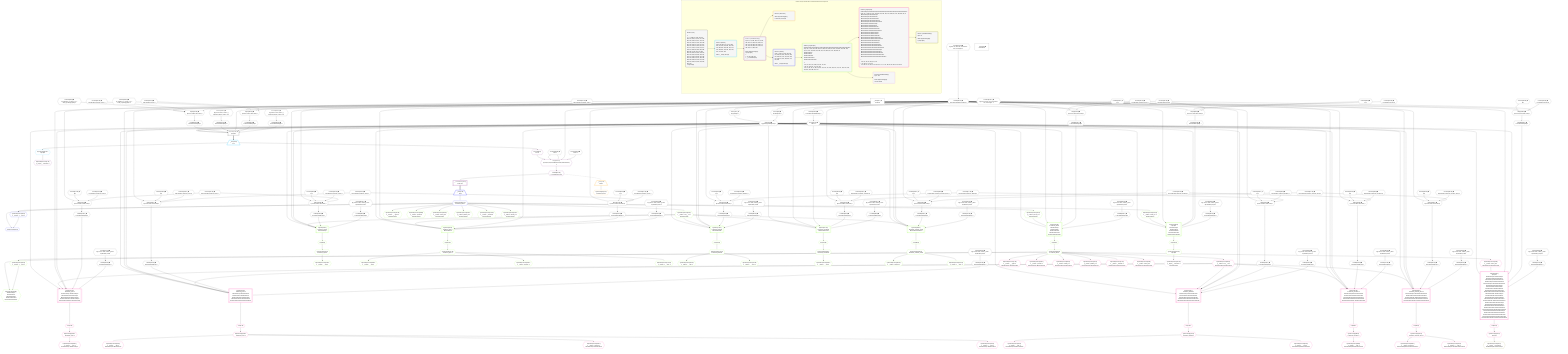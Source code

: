 %%{init: {'themeVariables': { 'fontSize': '12px'}}}%%
graph TD
    classDef path fill:#eee,stroke:#000,color:#000
    classDef plan fill:#fff,stroke-width:1px,color:#000
    classDef itemplan fill:#fff,stroke-width:2px,color:#000
    classDef unbatchedplan fill:#dff,stroke-width:1px,color:#000
    classDef sideeffectplan fill:#fcc,stroke-width:2px,color:#000
    classDef bucket fill:#f6f6f6,color:#000,stroke-width:2px,text-align:left


    %% plan dependencies
    PgSelect6[["PgSelect[6∈0] ➊<br />ᐸpeopleᐳ"]]:::plan
    Object9{{"Object[9∈0] ➊<br />ᐸ{pgSettings,withPgClient}ᐳ"}}:::plan
    Access344{{"Access[344∈0] ➊<br />ᐸ343.0ᐳ"}}:::plan
    Lambda544{{"Lambda[544∈0] ➊<br />ᐸcalculateOrderBySQLᐳ"}}:::plan
    Lambda549{{"Lambda[549∈0] ➊<br />ᐸcalculateOrderBySQLᐳ"}}:::plan
    Lambda340{{"Lambda[340∈0] ➊<br />ᐸcalculateShouldReverseOrderᐳ"}}:::plan
    Lambda564{{"Lambda[564∈0] ➊<br />ᐸcalculateOrderBySQLᐳ"}}:::plan
    Lambda569{{"Lambda[569∈0] ➊<br />ᐸcalculateOrderBySQLᐳ"}}:::plan
    Object9 & Access344 & Lambda544 & Lambda549 & Lambda340 & Access344 & Lambda564 & Lambda569 --> PgSelect6
    Object348{{"Object[348∈0] ➊<br />ᐸ{reverse,orders,alias,codec}ᐳ"}}:::plan
    Constant345{{"Constant[345∈0] ➊<br />ᐸ[]ᐳ"}}:::plan
    Constant346{{"Constant[346∈0] ➊<br />ᐸsql.identifier(”relational_topics”)ᐳ"}}:::plan
    Constant347{{"Constant[347∈0] ➊<br />ᐸRecordCodec(relational_topics)ᐳ"}}:::plan
    Lambda340 & Constant345 & Constant346 & Constant347 --> Object348
    Object363{{"Object[363∈0] ➊<br />ᐸ{reverse,orders,alias,codec}ᐳ"}}:::plan
    Constant360{{"Constant[360∈0] ➊<br />ᐸ[]ᐳ"}}:::plan
    Constant361{{"Constant[361∈0] ➊<br />ᐸsql.identifier(”relational_posts”)ᐳ"}}:::plan
    Constant362{{"Constant[362∈0] ➊<br />ᐸRecordCodec(relational_posts)ᐳ"}}:::plan
    Lambda340 & Constant360 & Constant361 & Constant362 --> Object363
    Object378{{"Object[378∈0] ➊<br />ᐸ{reverse,orders,alias,codec}ᐳ"}}:::plan
    Constant375{{"Constant[375∈0] ➊<br />ᐸ[]ᐳ"}}:::plan
    Constant376{{"Constant[376∈0] ➊<br />ᐸsql.identifier(”relational_dividers”)ᐳ"}}:::plan
    Constant377{{"Constant[377∈0] ➊<br />ᐸRecordCodec(relational_dividers)ᐳ"}}:::plan
    Lambda340 & Constant375 & Constant376 & Constant377 --> Object378
    Object393{{"Object[393∈0] ➊<br />ᐸ{reverse,orders,alias,codec}ᐳ"}}:::plan
    Constant390{{"Constant[390∈0] ➊<br />ᐸ[]ᐳ"}}:::plan
    Constant391{{"Constant[391∈0] ➊<br />ᐸsql.identifier(”relational_checklists”)ᐳ"}}:::plan
    Constant392{{"Constant[392∈0] ➊<br />ᐸRecordCodec(relational_checklists)ᐳ"}}:::plan
    Lambda340 & Constant390 & Constant391 & Constant392 --> Object393
    Object408{{"Object[408∈0] ➊<br />ᐸ{reverse,orders,alias,codec}ᐳ"}}:::plan
    Constant405{{"Constant[405∈0] ➊<br />ᐸ[]ᐳ"}}:::plan
    Constant406{{"Constant[406∈0] ➊<br />ᐸsql.identifier(”relational_checklist_items”)ᐳ"}}:::plan
    Constant407{{"Constant[407∈0] ➊<br />ᐸRecordCodec(relational_checklist_items)ᐳ"}}:::plan
    Lambda340 & Constant405 & Constant406 & Constant407 --> Object408
    Object423{{"Object[423∈0] ➊<br />ᐸ{reverse,orders,alias,codec}ᐳ"}}:::plan
    Constant420{{"Constant[420∈0] ➊<br />ᐸ[]ᐳ"}}:::plan
    Constant421{{"Constant[421∈0] ➊<br />ᐸsql.identifier(”relational_topics”)ᐳ"}}:::plan
    Lambda340 & Constant420 & Constant421 & Constant347 --> Object423
    Object438{{"Object[438∈0] ➊<br />ᐸ{reverse,orders,alias,codec}ᐳ"}}:::plan
    Constant435{{"Constant[435∈0] ➊<br />ᐸ[]ᐳ"}}:::plan
    Constant436{{"Constant[436∈0] ➊<br />ᐸsql.identifier(”relational_posts”)ᐳ"}}:::plan
    Lambda340 & Constant435 & Constant436 & Constant362 --> Object438
    Object453{{"Object[453∈0] ➊<br />ᐸ{reverse,orders,alias,codec}ᐳ"}}:::plan
    Constant450{{"Constant[450∈0] ➊<br />ᐸ[]ᐳ"}}:::plan
    Constant451{{"Constant[451∈0] ➊<br />ᐸsql.identifier(”relational_dividers”)ᐳ"}}:::plan
    Lambda340 & Constant450 & Constant451 & Constant377 --> Object453
    Object468{{"Object[468∈0] ➊<br />ᐸ{reverse,orders,alias,codec}ᐳ"}}:::plan
    Constant465{{"Constant[465∈0] ➊<br />ᐸ[]ᐳ"}}:::plan
    Constant466{{"Constant[466∈0] ➊<br />ᐸsql.identifier(”relational_checklists”)ᐳ"}}:::plan
    Lambda340 & Constant465 & Constant466 & Constant392 --> Object468
    Object483{{"Object[483∈0] ➊<br />ᐸ{reverse,orders,alias,codec}ᐳ"}}:::plan
    Constant480{{"Constant[480∈0] ➊<br />ᐸ[]ᐳ"}}:::plan
    Constant481{{"Constant[481∈0] ➊<br />ᐸsql.identifier(”relational_checklist_items”)ᐳ"}}:::plan
    Lambda340 & Constant480 & Constant481 & Constant407 --> Object483
    Object498{{"Object[498∈0] ➊<br />ᐸ{reverse,orders,alias,codec}ᐳ"}}:::plan
    Constant495{{"Constant[495∈0] ➊<br />ᐸ[]ᐳ"}}:::plan
    Constant496{{"Constant[496∈0] ➊<br />ᐸsql.identifier(”people”)ᐳ"}}:::plan
    Constant497{{"Constant[497∈0] ➊<br />ᐸRecordCodec(people)ᐳ"}}:::plan
    Lambda340 & Constant495 & Constant496 & Constant497 --> Object498
    Object513{{"Object[513∈0] ➊<br />ᐸ{reverse,orders,alias,codec}ᐳ"}}:::plan
    Constant510{{"Constant[510∈0] ➊<br />ᐸ[]ᐳ"}}:::plan
    Constant511{{"Constant[511∈0] ➊<br />ᐸsql.identifier(”relational_items”)ᐳ"}}:::plan
    Constant512{{"Constant[512∈0] ➊<br />ᐸRecordCodec(relational_items)ᐳ"}}:::plan
    Lambda340 & Constant510 & Constant511 & Constant512 --> Object513
    Object528{{"Object[528∈0] ➊<br />ᐸ{reverse,orders,alias,codec}ᐳ"}}:::plan
    Constant525{{"Constant[525∈0] ➊<br />ᐸ[]ᐳ"}}:::plan
    Constant526{{"Constant[526∈0] ➊<br />ᐸsql.identifier(”people”)ᐳ"}}:::plan
    Lambda340 & Constant525 & Constant526 & Constant497 --> Object528
    Object543{{"Object[543∈0] ➊<br />ᐸ{reverse,orders,alias,codec}ᐳ"}}:::plan
    Constant540{{"Constant[540∈0] ➊<br />ᐸ[ { fragment: { n: [Array], f: 0, c: 266, [Symbol(pg-sql2-tyᐳ"}}:::plan
    Constant541{{"Constant[541∈0] ➊<br />ᐸsql.identifier(”relational_items”)ᐳ"}}:::plan
    Lambda340 & Constant540 & Constant541 & Constant512 --> Object543
    Object563{{"Object[563∈0] ➊<br />ᐸ{reverse,orders,alias,codec}ᐳ"}}:::plan
    Constant560{{"Constant[560∈0] ➊<br />ᐸ[ { fragment: { n: [Array], f: 0, c: 1024, [Symbol(pg-sql2-tᐳ"}}:::plan
    Constant561{{"Constant[561∈0] ➊<br />ᐸsql.identifier(”people”)ᐳ"}}:::plan
    Lambda340 & Constant560 & Constant561 & Constant497 --> Object563
    Access7{{"Access[7∈0] ➊<br />ᐸ2.pgSettingsᐳ"}}:::plan
    Access8{{"Access[8∈0] ➊<br />ᐸ2.withPgClientᐳ"}}:::plan
    Access7 & Access8 --> Object9
    __Value2["__Value[2∈0] ➊<br />ᐸcontextᐳ"]:::plan
    __Value2 --> Access7
    __Value2 --> Access8
    Constant570{{"Constant[570∈0] ➊<br />ᐸ§{ first: null, last: null, cursorLower: null, cursorUpper: ᐳ"}}:::plan
    Constant570 --> Lambda340
    Lambda343{{"Lambda[343∈0] ➊<br />ᐸcalculateLimitAndOffsetSQLᐳ"}}:::plan
    Constant571{{"Constant[571∈0] ➊<br />ᐸ§{ first: null, last: null, cursorLower: null, cursorUpper: ᐳ"}}:::plan
    Constant571 --> Lambda343
    Lambda343 --> Access344
    Lambda349{{"Lambda[349∈0] ➊<br />ᐸcalculateOrderBySQLᐳ"}}:::plan
    Object348 --> Lambda349
    Lambda354{{"Lambda[354∈0] ➊<br />ᐸcalculateOrderBySQLᐳ"}}:::plan
    Constant572{{"Constant[572∈0] ➊<br />ᐸ§{ reverse: false, orders: [], alias: sql.identifier(”relatiᐳ"}}:::plan
    Constant572 --> Lambda354
    Lambda364{{"Lambda[364∈0] ➊<br />ᐸcalculateOrderBySQLᐳ"}}:::plan
    Object363 --> Lambda364
    Lambda369{{"Lambda[369∈0] ➊<br />ᐸcalculateOrderBySQLᐳ"}}:::plan
    Constant573{{"Constant[573∈0] ➊<br />ᐸ§{ reverse: false, orders: [], alias: sql.identifier(”relatiᐳ"}}:::plan
    Constant573 --> Lambda369
    Lambda379{{"Lambda[379∈0] ➊<br />ᐸcalculateOrderBySQLᐳ"}}:::plan
    Object378 --> Lambda379
    Lambda384{{"Lambda[384∈0] ➊<br />ᐸcalculateOrderBySQLᐳ"}}:::plan
    Constant574{{"Constant[574∈0] ➊<br />ᐸ§{ reverse: false, orders: [], alias: sql.identifier(”relatiᐳ"}}:::plan
    Constant574 --> Lambda384
    Lambda394{{"Lambda[394∈0] ➊<br />ᐸcalculateOrderBySQLᐳ"}}:::plan
    Object393 --> Lambda394
    Lambda399{{"Lambda[399∈0] ➊<br />ᐸcalculateOrderBySQLᐳ"}}:::plan
    Constant575{{"Constant[575∈0] ➊<br />ᐸ§{ reverse: false, orders: [], alias: sql.identifier(”relatiᐳ"}}:::plan
    Constant575 --> Lambda399
    Lambda409{{"Lambda[409∈0] ➊<br />ᐸcalculateOrderBySQLᐳ"}}:::plan
    Object408 --> Lambda409
    Lambda414{{"Lambda[414∈0] ➊<br />ᐸcalculateOrderBySQLᐳ"}}:::plan
    Constant576{{"Constant[576∈0] ➊<br />ᐸ§{ reverse: false, orders: [], alias: sql.identifier(”relatiᐳ"}}:::plan
    Constant576 --> Lambda414
    Lambda424{{"Lambda[424∈0] ➊<br />ᐸcalculateOrderBySQLᐳ"}}:::plan
    Object423 --> Lambda424
    Lambda429{{"Lambda[429∈0] ➊<br />ᐸcalculateOrderBySQLᐳ"}}:::plan
    Constant577{{"Constant[577∈0] ➊<br />ᐸ§{ reverse: false, orders: [], alias: sql.identifier(”relatiᐳ"}}:::plan
    Constant577 --> Lambda429
    Lambda439{{"Lambda[439∈0] ➊<br />ᐸcalculateOrderBySQLᐳ"}}:::plan
    Object438 --> Lambda439
    Lambda444{{"Lambda[444∈0] ➊<br />ᐸcalculateOrderBySQLᐳ"}}:::plan
    Constant578{{"Constant[578∈0] ➊<br />ᐸ§{ reverse: false, orders: [], alias: sql.identifier(”relatiᐳ"}}:::plan
    Constant578 --> Lambda444
    Lambda454{{"Lambda[454∈0] ➊<br />ᐸcalculateOrderBySQLᐳ"}}:::plan
    Object453 --> Lambda454
    Lambda459{{"Lambda[459∈0] ➊<br />ᐸcalculateOrderBySQLᐳ"}}:::plan
    Constant579{{"Constant[579∈0] ➊<br />ᐸ§{ reverse: false, orders: [], alias: sql.identifier(”relatiᐳ"}}:::plan
    Constant579 --> Lambda459
    Lambda469{{"Lambda[469∈0] ➊<br />ᐸcalculateOrderBySQLᐳ"}}:::plan
    Object468 --> Lambda469
    Lambda474{{"Lambda[474∈0] ➊<br />ᐸcalculateOrderBySQLᐳ"}}:::plan
    Constant580{{"Constant[580∈0] ➊<br />ᐸ§{ reverse: false, orders: [], alias: sql.identifier(”relatiᐳ"}}:::plan
    Constant580 --> Lambda474
    Lambda484{{"Lambda[484∈0] ➊<br />ᐸcalculateOrderBySQLᐳ"}}:::plan
    Object483 --> Lambda484
    Lambda489{{"Lambda[489∈0] ➊<br />ᐸcalculateOrderBySQLᐳ"}}:::plan
    Constant581{{"Constant[581∈0] ➊<br />ᐸ§{ reverse: false, orders: [], alias: sql.identifier(”relatiᐳ"}}:::plan
    Constant581 --> Lambda489
    Lambda499{{"Lambda[499∈0] ➊<br />ᐸcalculateOrderBySQLᐳ"}}:::plan
    Object498 --> Lambda499
    Lambda504{{"Lambda[504∈0] ➊<br />ᐸcalculateOrderBySQLᐳ"}}:::plan
    Constant582{{"Constant[582∈0] ➊<br />ᐸ§{ reverse: false, orders: [], alias: sql.identifier(”peopleᐳ"}}:::plan
    Constant582 --> Lambda504
    Lambda514{{"Lambda[514∈0] ➊<br />ᐸcalculateOrderBySQLᐳ"}}:::plan
    Object513 --> Lambda514
    Lambda519{{"Lambda[519∈0] ➊<br />ᐸcalculateOrderBySQLᐳ"}}:::plan
    Constant583{{"Constant[583∈0] ➊<br />ᐸ§{ reverse: false, orders: [], alias: sql.identifier(”relatiᐳ"}}:::plan
    Constant583 --> Lambda519
    Lambda529{{"Lambda[529∈0] ➊<br />ᐸcalculateOrderBySQLᐳ"}}:::plan
    Object528 --> Lambda529
    Lambda534{{"Lambda[534∈0] ➊<br />ᐸcalculateOrderBySQLᐳ"}}:::plan
    Constant584{{"Constant[584∈0] ➊<br />ᐸ§{ reverse: false, orders: [], alias: sql.identifier(”peopleᐳ"}}:::plan
    Constant584 --> Lambda534
    Object543 --> Lambda544
    Constant585{{"Constant[585∈0] ➊<br />ᐸ§{ reverse: false, orders: [ { fragment: [Object], codec: Coᐳ"}}:::plan
    Constant585 --> Lambda549
    Object563 --> Lambda564
    Constant586{{"Constant[586∈0] ➊<br />ᐸ§{ reverse: false, orders: [ { fragment: [Object], codec: Coᐳ"}}:::plan
    Constant586 --> Lambda569
    __Value4["__Value[4∈0] ➊<br />ᐸrootValueᐳ"]:::plan
    Constant338{{"Constant[338∈0] ➊<br />ᐸnullᐳ"}}:::plan
    Constant341{{"Constant[341∈0] ➊<br />ᐸfalseᐳ"}}:::plan
    __Item10[/"__Item[10∈1]<br />ᐸ6ᐳ"\]:::itemplan
    PgSelect6 ==> __Item10
    PgSelectSingle11{{"PgSelectSingle[11∈1]<br />ᐸpeopleᐳ"}}:::plan
    __Item10 --> PgSelectSingle11
    Object553{{"Object[553∈2]<br />ᐸ{rows,first,last,shouldReverseOrder,fetchOneExtra}ᐳ"}}:::plan
    Access551{{"Access[551∈2]<br />ᐸ10.1ᐳ"}}:::plan
    Access551 & Constant338 & Constant338 & Lambda340 & Constant341 --> Object553
    PgClassExpression12{{"PgClassExpression[12∈2]<br />ᐸ__people__.”username”ᐳ"}}:::plan
    PgSelectSingle11 --> PgClassExpression12
    __ListTransform18[["__ListTransform[18∈2]<br />ᐸeach:14ᐳ"]]:::plan
    Lambda554{{"Lambda[554∈2]<br />ᐸreverseIfNecessaryᐳ"}}:::plan
    Lambda554 --> __ListTransform18
    __Item10 --> Access551
    Object553 --> Lambda554
    __Item19[/"__Item[19∈3]<br />ᐸ554ᐳ"\]:::itemplan
    Lambda554 -.-> __Item19
    PgSelectSingle20{{"PgSelectSingle[20∈3]<br />ᐸrelational_itemsᐳ"}}:::plan
    __Item19 --> PgSelectSingle20
    PgPolymorphic24{{"PgPolymorphic[24∈4]"}}:::plan
    PgSelectSingle22{{"PgSelectSingle[22∈4]<br />ᐸrelational_itemsᐳ"}}:::plan
    PgClassExpression23{{"PgClassExpression[23∈4]<br />ᐸ__relation...s__.”type”ᐳ"}}:::plan
    PgSelectSingle22 & PgClassExpression23 --> PgPolymorphic24
    __Item21[/"__Item[21∈4]<br />ᐸ18ᐳ"\]:::itemplan
    __ListTransform18 ==> __Item21
    __Item21 --> PgSelectSingle22
    PgSelectSingle22 --> PgClassExpression23
    PgSelect26[["PgSelect[26∈5]<br />ᐸrelational_topicsᐳ<br />ᐳRelationalTopic"]]:::plan
    PgClassExpression25{{"PgClassExpression[25∈5]<br />ᐸ__relation...ems__.”id”ᐳ<br />ᐳRelationalTopic"}}:::plan
    Object9 & PgClassExpression25 & Lambda340 & Access344 & Lambda349 & Lambda354 --> PgSelect26
    PgSelect33[["PgSelect[33∈5]<br />ᐸrelational_itemsᐳ<br />ᐳRelationalTopic<br />ᐳRelationalPost<br />ᐳRelationalDivider<br />ᐳRelationalChecklist<br />ᐳRelationalChecklistItem"]]:::plan
    PgClassExpression32{{"PgClassExpression[32∈5]<br />ᐸ__relation...parent_id”ᐳ<br />ᐳRelationalTopic"}}:::plan
    Object9 & PgClassExpression32 & Lambda340 & Access344 & Lambda514 & Lambda519 --> PgSelect33
    PgSelect103[["PgSelect[103∈5]<br />ᐸpeopleᐳ<br />ᐳRelationalTopic<br />ᐳRelationalPost<br />ᐳRelationalDivider<br />ᐳRelationalChecklist<br />ᐳRelationalChecklistItem"]]:::plan
    PgClassExpression102{{"PgClassExpression[102∈5]<br />ᐸ__relation...author_id”ᐳ<br />ᐳRelationalTopic"}}:::plan
    Object9 & PgClassExpression102 & Lambda340 & Access344 & Lambda529 & Lambda534 --> PgSelect103
    PgSelect114[["PgSelect[114∈5]<br />ᐸrelational_postsᐳ<br />ᐳRelationalPost"]]:::plan
    Object9 & PgClassExpression25 & Lambda340 & Access344 & Lambda364 & Lambda369 --> PgSelect114
    PgSelect171[["PgSelect[171∈5]<br />ᐸrelational_dividersᐳ<br />ᐳRelationalDivider"]]:::plan
    Object9 & PgClassExpression25 & Lambda340 & Access344 & Lambda379 & Lambda384 --> PgSelect171
    PgSelect227[["PgSelect[227∈5]<br />ᐸrelational_checklistsᐳ<br />ᐳRelationalChecklist"]]:::plan
    Object9 & PgClassExpression25 & Lambda340 & Access344 & Lambda394 & Lambda399 --> PgSelect227
    PgSelect282[["PgSelect[282∈5]<br />ᐸrelational_checklist_itemsᐳ<br />ᐳRelationalChecklistItem"]]:::plan
    Object9 & PgClassExpression25 & Lambda340 & Access344 & Lambda409 & Lambda414 --> PgSelect282
    PgPolymorphic38{{"PgPolymorphic[38∈5]<br />ᐳRelationalTopic<br />ᐳRelationalPost<br />ᐳRelationalDivider<br />ᐳRelationalChecklist<br />ᐳRelationalChecklistItem"}}:::plan
    PgSelectSingle36{{"PgSelectSingle[36∈5]<br />ᐸrelational_itemsᐳ"}}:::plan
    PgClassExpression37{{"PgClassExpression[37∈5]<br />ᐸ__relation...s__.”type”ᐳ"}}:::plan
    PgSelectSingle36 & PgClassExpression37 --> PgPolymorphic38
    PgSelectSingle22 --> PgClassExpression25
    First30{{"First[30∈5]"}}:::plan
    PgSelect26 --> First30
    PgSelectSingle31{{"PgSelectSingle[31∈5]<br />ᐸrelational_topicsᐳ"}}:::plan
    First30 --> PgSelectSingle31
    PgSelectSingle22 --> PgClassExpression32
    First35{{"First[35∈5]"}}:::plan
    PgSelect33 --> First35
    First35 --> PgSelectSingle36
    PgSelectSingle36 --> PgClassExpression37
    PgClassExpression101{{"PgClassExpression[101∈5]<br />ᐸ__relation...__.”type2”ᐳ<br />ᐳRelationalTopic"}}:::plan
    PgSelectSingle22 --> PgClassExpression101
    PgSelectSingle22 --> PgClassExpression102
    First105{{"First[105∈5]"}}:::plan
    PgSelect103 --> First105
    PgSelectSingle106{{"PgSelectSingle[106∈5]<br />ᐸpeopleᐳ"}}:::plan
    First105 --> PgSelectSingle106
    PgClassExpression108{{"PgClassExpression[108∈5]<br />ᐸ__relation...”position”ᐳ<br />ᐳRelationalTopic"}}:::plan
    PgSelectSingle22 --> PgClassExpression108
    PgClassExpression109{{"PgClassExpression[109∈5]<br />ᐸ__relation...reated_at”ᐳ<br />ᐳRelationalTopic"}}:::plan
    PgSelectSingle22 --> PgClassExpression109
    PgClassExpression110{{"PgClassExpression[110∈5]<br />ᐸ__relation...pdated_at”ᐳ<br />ᐳRelationalTopic"}}:::plan
    PgSelectSingle22 --> PgClassExpression110
    PgClassExpression111{{"PgClassExpression[111∈5]<br />ᐸ__relation..._archived”ᐳ<br />ᐳRelationalTopic"}}:::plan
    PgSelectSingle22 --> PgClassExpression111
    PgClassExpression112{{"PgClassExpression[112∈5]<br />ᐸ__relation...chived_at”ᐳ<br />ᐳRelationalTopic"}}:::plan
    PgSelectSingle22 --> PgClassExpression112
    PgClassExpression113{{"PgClassExpression[113∈5]<br />ᐸ__relation...__.”title”ᐳ"}}:::plan
    PgSelectSingle31 --> PgClassExpression113
    First116{{"First[116∈5]"}}:::plan
    PgSelect114 --> First116
    PgSelectSingle117{{"PgSelectSingle[117∈5]<br />ᐸrelational_postsᐳ"}}:::plan
    First116 --> PgSelectSingle117
    PgClassExpression168{{"PgClassExpression[168∈5]<br />ᐸ__relation...__.”title”ᐳ"}}:::plan
    PgSelectSingle117 --> PgClassExpression168
    PgClassExpression169{{"PgClassExpression[169∈5]<br />ᐸ__relation...scription”ᐳ"}}:::plan
    PgSelectSingle117 --> PgClassExpression169
    PgClassExpression170{{"PgClassExpression[170∈5]<br />ᐸ__relation...s__.”note”ᐳ"}}:::plan
    PgSelectSingle117 --> PgClassExpression170
    First173{{"First[173∈5]"}}:::plan
    PgSelect171 --> First173
    PgSelectSingle174{{"PgSelectSingle[174∈5]<br />ᐸrelational_dividersᐳ"}}:::plan
    First173 --> PgSelectSingle174
    PgClassExpression225{{"PgClassExpression[225∈5]<br />ᐸ__relation...__.”title”ᐳ"}}:::plan
    PgSelectSingle174 --> PgClassExpression225
    PgClassExpression226{{"PgClassExpression[226∈5]<br />ᐸ__relation...__.”color”ᐳ"}}:::plan
    PgSelectSingle174 --> PgClassExpression226
    First229{{"First[229∈5]"}}:::plan
    PgSelect227 --> First229
    PgSelectSingle230{{"PgSelectSingle[230∈5]<br />ᐸrelational_checklistsᐳ"}}:::plan
    First229 --> PgSelectSingle230
    PgClassExpression281{{"PgClassExpression[281∈5]<br />ᐸ__relation...__.”title”ᐳ"}}:::plan
    PgSelectSingle230 --> PgClassExpression281
    First284{{"First[284∈5]"}}:::plan
    PgSelect282 --> First284
    PgSelectSingle285{{"PgSelectSingle[285∈5]<br />ᐸrelational_checklist_itemsᐳ"}}:::plan
    First284 --> PgSelectSingle285
    PgClassExpression336{{"PgClassExpression[336∈5]<br />ᐸ__relation...scription”ᐳ"}}:::plan
    PgSelectSingle285 --> PgClassExpression336
    PgClassExpression337{{"PgClassExpression[337∈5]<br />ᐸ__relation...s__.”note”ᐳ"}}:::plan
    PgSelectSingle285 --> PgClassExpression337
    PgSelect40[["PgSelect[40∈6]<br />ᐸrelational_topicsᐳ<br />ᐳRelationalTopicᐳRelationalTopic<br />ᐳRelationalPostᐳRelationalTopic<br />ᐳRelationalDividerᐳRelationalTopic<br />ᐳRelationalChecklistᐳRelationalTopic<br />ᐳRelationalChecklistItemᐳRelationalTopic"]]:::plan
    PgClassExpression39{{"PgClassExpression[39∈6]<br />ᐸ__relation...ems__.”id”ᐳ<br />ᐳRelationalTopicᐳRelationalTopic"}}:::plan
    Object9 & PgClassExpression39 & Lambda340 & Access344 & Lambda424 & Lambda429 --> PgSelect40
    PgSelect49[["PgSelect[49∈6]<br />ᐸpeopleᐳ<br />ᐳRelationalTopicᐳRelationalTopic<br />ᐳRelationalTopicᐳRelationalPost<br />ᐳRelationalTopicᐳRelationalDivider<br />ᐳRelationalTopicᐳRelationalChecklist<br />ᐳRelationalTopicᐳRelationalChecklistItem<br />ᐳRelationalPostᐳRelationalTopic<br />ᐳRelationalPostᐳRelationalPost<br />ᐳRelationalPostᐳRelationalDivider<br />ᐳRelationalPostᐳRelationalChecklist<br />ᐳRelationalPostᐳRelationalChecklistItem<br />ᐳRelationalDividerᐳRelationalTopic<br />ᐳRelationalDividerᐳRelationalPost<br />ᐳRelationalDividerᐳRelationalDivider<br />ᐳRelationalDividerᐳRelationalChecklist<br />ᐳRelationalDividerᐳRelationalChecklistItem<br />ᐳRelationalChecklistᐳRelationalTopic<br />ᐳRelationalChecklistᐳRelationalPost<br />ᐳRelationalChecklistᐳRelationalDivider<br />ᐳRelationalChecklistᐳRelationalChecklist<br />ᐳRelationalChecklistᐳRelationalChecklistItem<br />ᐳRelationalChecklistItemᐳRelationalTopic<br />ᐳRelationalChecklistItemᐳRelationalPost<br />ᐳRelationalChecklistItemᐳRelationalDivider<br />ᐳRelationalChecklistItemᐳRelationalChecklist<br />ᐳRelationalChecklistItemᐳRelationalChecklistItem"]]:::plan
    PgClassExpression48{{"PgClassExpression[48∈6]<br />ᐸ__relation...author_id”ᐳ<br />ᐳRelationalTopicᐳRelationalTopic"}}:::plan
    Object9 & PgClassExpression48 & Lambda340 & Access344 & Lambda499 & Lambda504 --> PgSelect49
    PgSelect60[["PgSelect[60∈6]<br />ᐸrelational_postsᐳ<br />ᐳRelationalTopicᐳRelationalPost<br />ᐳRelationalPostᐳRelationalPost<br />ᐳRelationalDividerᐳRelationalPost<br />ᐳRelationalChecklistᐳRelationalPost<br />ᐳRelationalChecklistItemᐳRelationalPost"]]:::plan
    Object9 & PgClassExpression39 & Lambda340 & Access344 & Lambda439 & Lambda444 --> PgSelect60
    PgSelect71[["PgSelect[71∈6]<br />ᐸrelational_dividersᐳ<br />ᐳRelationalTopicᐳRelationalDivider<br />ᐳRelationalPostᐳRelationalDivider<br />ᐳRelationalDividerᐳRelationalDivider<br />ᐳRelationalChecklistᐳRelationalDivider<br />ᐳRelationalChecklistItemᐳRelationalDivider"]]:::plan
    Object9 & PgClassExpression39 & Lambda340 & Access344 & Lambda454 & Lambda459 --> PgSelect71
    PgSelect81[["PgSelect[81∈6]<br />ᐸrelational_checklistsᐳ<br />ᐳRelationalTopicᐳRelationalChecklist<br />ᐳRelationalPostᐳRelationalChecklist<br />ᐳRelationalDividerᐳRelationalChecklist<br />ᐳRelationalChecklistᐳRelationalChecklist<br />ᐳRelationalChecklistItemᐳRelationalChecklist"]]:::plan
    Object9 & PgClassExpression39 & Lambda340 & Access344 & Lambda469 & Lambda474 --> PgSelect81
    PgSelect90[["PgSelect[90∈6]<br />ᐸrelational_checklist_itemsᐳ<br />ᐳRelationalTopicᐳRelationalChecklistItem<br />ᐳRelationalPostᐳRelationalChecklistItem<br />ᐳRelationalDividerᐳRelationalChecklistItem<br />ᐳRelationalChecklistᐳRelationalChecklistItem<br />ᐳRelationalChecklistItemᐳRelationalChecklistItem"]]:::plan
    Object9 & PgClassExpression39 & Lambda340 & Access344 & Lambda484 & Lambda489 --> PgSelect90
    PgSelectSingle36 --> PgClassExpression39
    First44{{"First[44∈6]"}}:::plan
    PgSelect40 --> First44
    PgSelectSingle45{{"PgSelectSingle[45∈6]<br />ᐸrelational_topicsᐳ"}}:::plan
    First44 --> PgSelectSingle45
    PgClassExpression47{{"PgClassExpression[47∈6]<br />ᐸ__relation...__.”type2”ᐳ<br />ᐳRelationalTopicᐳRelationalTopic"}}:::plan
    PgSelectSingle36 --> PgClassExpression47
    PgSelectSingle36 --> PgClassExpression48
    First51{{"First[51∈6]"}}:::plan
    PgSelect49 --> First51
    PgSelectSingle52{{"PgSelectSingle[52∈6]<br />ᐸpeopleᐳ"}}:::plan
    First51 --> PgSelectSingle52
    PgClassExpression54{{"PgClassExpression[54∈6]<br />ᐸ__relation...”position”ᐳ<br />ᐳRelationalTopicᐳRelationalTopic"}}:::plan
    PgSelectSingle36 --> PgClassExpression54
    PgClassExpression55{{"PgClassExpression[55∈6]<br />ᐸ__relation...reated_at”ᐳ<br />ᐳRelationalTopicᐳRelationalTopic"}}:::plan
    PgSelectSingle36 --> PgClassExpression55
    PgClassExpression56{{"PgClassExpression[56∈6]<br />ᐸ__relation...pdated_at”ᐳ<br />ᐳRelationalTopicᐳRelationalTopic"}}:::plan
    PgSelectSingle36 --> PgClassExpression56
    PgClassExpression57{{"PgClassExpression[57∈6]<br />ᐸ__relation..._archived”ᐳ<br />ᐳRelationalTopicᐳRelationalTopic"}}:::plan
    PgSelectSingle36 --> PgClassExpression57
    PgClassExpression58{{"PgClassExpression[58∈6]<br />ᐸ__relation...chived_at”ᐳ<br />ᐳRelationalTopicᐳRelationalTopic"}}:::plan
    PgSelectSingle36 --> PgClassExpression58
    PgClassExpression59{{"PgClassExpression[59∈6]<br />ᐸ__relation...__.”title”ᐳ<br />ᐳRelationalTopicᐳRelationalTopic"}}:::plan
    PgSelectSingle45 --> PgClassExpression59
    First62{{"First[62∈6]"}}:::plan
    PgSelect60 --> First62
    PgSelectSingle63{{"PgSelectSingle[63∈6]<br />ᐸrelational_postsᐳ"}}:::plan
    First62 --> PgSelectSingle63
    PgClassExpression68{{"PgClassExpression[68∈6]<br />ᐸ__relation...__.”title”ᐳ<br />ᐳRelationalTopicᐳRelationalPost"}}:::plan
    PgSelectSingle63 --> PgClassExpression68
    PgClassExpression69{{"PgClassExpression[69∈6]<br />ᐸ__relation...scription”ᐳ<br />ᐳRelationalTopicᐳRelationalPost"}}:::plan
    PgSelectSingle63 --> PgClassExpression69
    PgClassExpression70{{"PgClassExpression[70∈6]<br />ᐸ__relation...s__.”note”ᐳ<br />ᐳRelationalTopicᐳRelationalPost"}}:::plan
    PgSelectSingle63 --> PgClassExpression70
    First73{{"First[73∈6]"}}:::plan
    PgSelect71 --> First73
    PgSelectSingle74{{"PgSelectSingle[74∈6]<br />ᐸrelational_dividersᐳ"}}:::plan
    First73 --> PgSelectSingle74
    PgClassExpression79{{"PgClassExpression[79∈6]<br />ᐸ__relation...__.”title”ᐳ<br />ᐳRelationalTopicᐳRelationalDivider"}}:::plan
    PgSelectSingle74 --> PgClassExpression79
    PgClassExpression80{{"PgClassExpression[80∈6]<br />ᐸ__relation...__.”color”ᐳ<br />ᐳRelationalTopicᐳRelationalDivider"}}:::plan
    PgSelectSingle74 --> PgClassExpression80
    First83{{"First[83∈6]"}}:::plan
    PgSelect81 --> First83
    PgSelectSingle84{{"PgSelectSingle[84∈6]<br />ᐸrelational_checklistsᐳ"}}:::plan
    First83 --> PgSelectSingle84
    PgClassExpression89{{"PgClassExpression[89∈6]<br />ᐸ__relation...__.”title”ᐳ<br />ᐳRelationalTopicᐳRelationalChecklist"}}:::plan
    PgSelectSingle84 --> PgClassExpression89
    First92{{"First[92∈6]"}}:::plan
    PgSelect90 --> First92
    PgSelectSingle93{{"PgSelectSingle[93∈6]<br />ᐸrelational_checklist_itemsᐳ"}}:::plan
    First92 --> PgSelectSingle93
    PgClassExpression98{{"PgClassExpression[98∈6]<br />ᐸ__relation...scription”ᐳ<br />ᐳRelationalTopicᐳRelationalChecklistItem"}}:::plan
    PgSelectSingle93 --> PgClassExpression98
    PgClassExpression99{{"PgClassExpression[99∈6]<br />ᐸ__relation...s__.”note”ᐳ<br />ᐳRelationalTopicᐳRelationalChecklistItem"}}:::plan
    PgSelectSingle93 --> PgClassExpression99
    PgClassExpression53{{"PgClassExpression[53∈7]<br />ᐸ__people__.”username”ᐳ<br />ᐳRelationalTopicᐳRelationalTopic"}}:::plan
    PgSelectSingle52 --> PgClassExpression53
    PgClassExpression107{{"PgClassExpression[107∈8]<br />ᐸ__people__.”username”ᐳ<br />ᐳRelationalTopic"}}:::plan
    PgSelectSingle106 --> PgClassExpression107

    %% define steps

    subgraph "Buckets for queries/interfaces-relational/nested-more-fragments"
    Bucket0("Bucket 0 (root)<br /><br />1: <br />ᐳ: 7, 8, 338, 341, 345, 346, 347, 360, 361, 362, 375, 376, 377, 390, 391, 392, 405, 406, 407, 420, 421, 435, 436, 450, 451, 465, 466, 480, 481, 495, 496, 497, 510, 511, 512, 525, 526, 540, 541, 560, 561, 570, 571, 572, 573, 574, 575, 576, 577, 578, 579, 580, 581, 582, 583, 584, 585, 586, 9, 340, 343, 344, 348, 349, 354, 363, 364, 369, 378, 379, 384, 393, 394, 399, 408, 409, 414, 423, 424, 429, 438, 439, 444, 453, 454, 459, 468, 469, 474, 483, 484, 489, 498, 499, 504, 513, 514, 519, 528, 529, 534, 543, 544, 549, 563, 564, 569<br />2: PgSelect[6]"):::bucket
    classDef bucket0 stroke:#696969
    class Bucket0,__Value2,__Value4,PgSelect6,Access7,Access8,Object9,Constant338,Lambda340,Constant341,Lambda343,Access344,Constant345,Constant346,Constant347,Object348,Lambda349,Lambda354,Constant360,Constant361,Constant362,Object363,Lambda364,Lambda369,Constant375,Constant376,Constant377,Object378,Lambda379,Lambda384,Constant390,Constant391,Constant392,Object393,Lambda394,Lambda399,Constant405,Constant406,Constant407,Object408,Lambda409,Lambda414,Constant420,Constant421,Object423,Lambda424,Lambda429,Constant435,Constant436,Object438,Lambda439,Lambda444,Constant450,Constant451,Object453,Lambda454,Lambda459,Constant465,Constant466,Object468,Lambda469,Lambda474,Constant480,Constant481,Object483,Lambda484,Lambda489,Constant495,Constant496,Constant497,Object498,Lambda499,Lambda504,Constant510,Constant511,Constant512,Object513,Lambda514,Lambda519,Constant525,Constant526,Object528,Lambda529,Lambda534,Constant540,Constant541,Object543,Lambda544,Lambda549,Constant560,Constant561,Object563,Lambda564,Lambda569,Constant570,Constant571,Constant572,Constant573,Constant574,Constant575,Constant576,Constant577,Constant578,Constant579,Constant580,Constant581,Constant582,Constant583,Constant584,Constant585,Constant586 bucket0
    Bucket1("Bucket 1 (listItem)<br />Deps: 338, 340, 341, 9, 344, 349, 354, 514, 519, 529, 534, 364, 369, 379, 384, 394, 399, 409, 414, 424, 429, 499, 504, 439, 444, 454, 459, 469, 474, 484, 489<br /><br />ROOT __Item{1}ᐸ6ᐳ[10]"):::bucket
    classDef bucket1 stroke:#00bfff
    class Bucket1,__Item10,PgSelectSingle11 bucket1
    Bucket2("Bucket 2 (nullableBoundary)<br />Deps: 11, 10, 338, 340, 341, 9, 344, 349, 354, 514, 519, 529, 534, 364, 369, 379, 384, 394, 399, 409, 414, 424, 429, 499, 504, 439, 444, 454, 459, 469, 474, 484, 489<br /><br />ROOT PgSelectSingle{1}ᐸpeopleᐳ[11]<br />1: <br />ᐳ: 12, 551, 553, 554<br />2: __ListTransform[18]"):::bucket
    classDef bucket2 stroke:#7f007f
    class Bucket2,PgClassExpression12,__ListTransform18,Access551,Object553,Lambda554 bucket2
    Bucket3("Bucket 3 (subroutine)<br /><br />ROOT PgSelectSingle{3}ᐸrelational_itemsᐳ[20]"):::bucket
    classDef bucket3 stroke:#ffa500
    class Bucket3,__Item19,PgSelectSingle20 bucket3
    Bucket4("Bucket 4 (listItem)<br />Deps: 9, 340, 344, 349, 354, 514, 519, 529, 534, 364, 369, 379, 384, 394, 399, 409, 414, 424, 429, 499, 504, 439, 444, 454, 459, 469, 474, 484, 489<br /><br />ROOT __Item{4}ᐸ18ᐳ[21]"):::bucket
    classDef bucket4 stroke:#0000ff
    class Bucket4,__Item21,PgSelectSingle22,PgClassExpression23,PgPolymorphic24 bucket4
    Bucket5("Bucket 5 (polymorphic)<br />RelationalTopic,RelationalPost,RelationalDivider,RelationalChecklist,RelationalChecklistItem<br />Deps: 22, 9, 340, 344, 349, 354, 514, 519, 529, 534, 364, 369, 379, 384, 394, 399, 409, 414, 24, 424, 429, 499, 504, 439, 444, 454, 459, 469, 474, 484, 489, 23<br />ᐳRelationalTopic<br />ᐳRelationalPost<br />ᐳRelationalDivider<br />ᐳRelationalChecklist<br />ᐳRelationalChecklistItem<br /><br />1: <br />ᐳ: 25, 32, 101, 102, 108, 109, 110, 111, 112<br />2: 26, 33, 103, 114, 171, 227, 282<br />ᐳ: 30, 31, 35, 36, 37, 38, 105, 106, 113, 116, 117, 168, 169, 170, 173, 174, 225, 226, 229, 230, 281, 284, 285, 336, 337"):::bucket
    classDef bucket5 stroke:#7fff00
    class Bucket5,PgClassExpression25,PgSelect26,First30,PgSelectSingle31,PgClassExpression32,PgSelect33,First35,PgSelectSingle36,PgClassExpression37,PgPolymorphic38,PgClassExpression101,PgClassExpression102,PgSelect103,First105,PgSelectSingle106,PgClassExpression108,PgClassExpression109,PgClassExpression110,PgClassExpression111,PgClassExpression112,PgClassExpression113,PgSelect114,First116,PgSelectSingle117,PgClassExpression168,PgClassExpression169,PgClassExpression170,PgSelect171,First173,PgSelectSingle174,PgClassExpression225,PgClassExpression226,PgSelect227,First229,PgSelectSingle230,PgClassExpression281,PgSelect282,First284,PgSelectSingle285,PgClassExpression336,PgClassExpression337 bucket5
    Bucket6("Bucket 6 (polymorphic)<br />RelationalTopic,RelationalPost,RelationalDivider,RelationalChecklist,RelationalChecklistItem<br />Deps: 36, 9, 340, 344, 424, 429, 499, 504, 439, 444, 454, 459, 469, 474, 484, 489, 38, 37<br />ᐳRelationalTopicᐳRelationalTopic<br />ᐳRelationalTopicᐳRelationalPost<br />ᐳRelationalTopicᐳRelationalDivider<br />ᐳRelationalTopicᐳRelationalChecklist<br />ᐳRelationalTopicᐳRelationalChecklistItem<br />ᐳRelationalPostᐳRelationalTopic<br />ᐳRelationalPostᐳRelationalPost<br />ᐳRelationalPostᐳRelationalDivider<br />ᐳRelationalPostᐳRelationalChecklist<br />ᐳRelationalPostᐳRelationalChecklistItem<br />ᐳRelationalDividerᐳRelationalTopic<br />ᐳRelationalDividerᐳRelationalPost<br />ᐳRelationalDividerᐳRelationalDivider<br />ᐳRelationalDividerᐳRelationalChecklist<br />ᐳRelationalDividerᐳRelationalChecklistItem<br />ᐳRelationalChecklistᐳRelationalTopic<br />ᐳRelationalChecklistᐳRelationalPost<br />ᐳRelationalChecklistᐳRelationalDivider<br />ᐳRelationalChecklistᐳRelationalChecklist<br />ᐳRelationalChecklistᐳRelationalChecklistItem<br />ᐳRelationalChecklistItemᐳRelationalTopic<br />ᐳRelationalChecklistItemᐳRelationalPost<br />ᐳRelationalChecklistItemᐳRelationalDivider<br />ᐳRelationalChecklistItemᐳRelationalChecklist<br />ᐳRelationalChecklistItemᐳRelationalChecklistItem<br /><br />1: <br />ᐳ: 39, 47, 48, 54, 55, 56, 57, 58<br />2: 40, 49, 60, 71, 81, 90<br />ᐳ: 44, 45, 51, 52, 59, 62, 63, 68, 69, 70, 73, 74, 79, 80, 83, 84, 89, 92, 93, 98, 99"):::bucket
    classDef bucket6 stroke:#ff1493
    class Bucket6,PgClassExpression39,PgSelect40,First44,PgSelectSingle45,PgClassExpression47,PgClassExpression48,PgSelect49,First51,PgSelectSingle52,PgClassExpression54,PgClassExpression55,PgClassExpression56,PgClassExpression57,PgClassExpression58,PgClassExpression59,PgSelect60,First62,PgSelectSingle63,PgClassExpression68,PgClassExpression69,PgClassExpression70,PgSelect71,First73,PgSelectSingle74,PgClassExpression79,PgClassExpression80,PgSelect81,First83,PgSelectSingle84,PgClassExpression89,PgSelect90,First92,PgSelectSingle93,PgClassExpression98,PgClassExpression99 bucket6
    Bucket7("Bucket 7 (nullableBoundary)<br />Deps: 52<br /><br />ROOT PgSelectSingle{6}ᐸpeopleᐳ[52]"):::bucket
    classDef bucket7 stroke:#808000
    class Bucket7,PgClassExpression53 bucket7
    Bucket8("Bucket 8 (nullableBoundary)<br />Deps: 106<br /><br />ROOT PgSelectSingle{5}ᐸpeopleᐳ[106]"):::bucket
    classDef bucket8 stroke:#dda0dd
    class Bucket8,PgClassExpression107 bucket8
    Bucket0 --> Bucket1
    Bucket1 --> Bucket2
    Bucket2 --> Bucket3 & Bucket4
    Bucket4 --> Bucket5
    Bucket5 --> Bucket6 & Bucket8
    Bucket6 --> Bucket7
    end